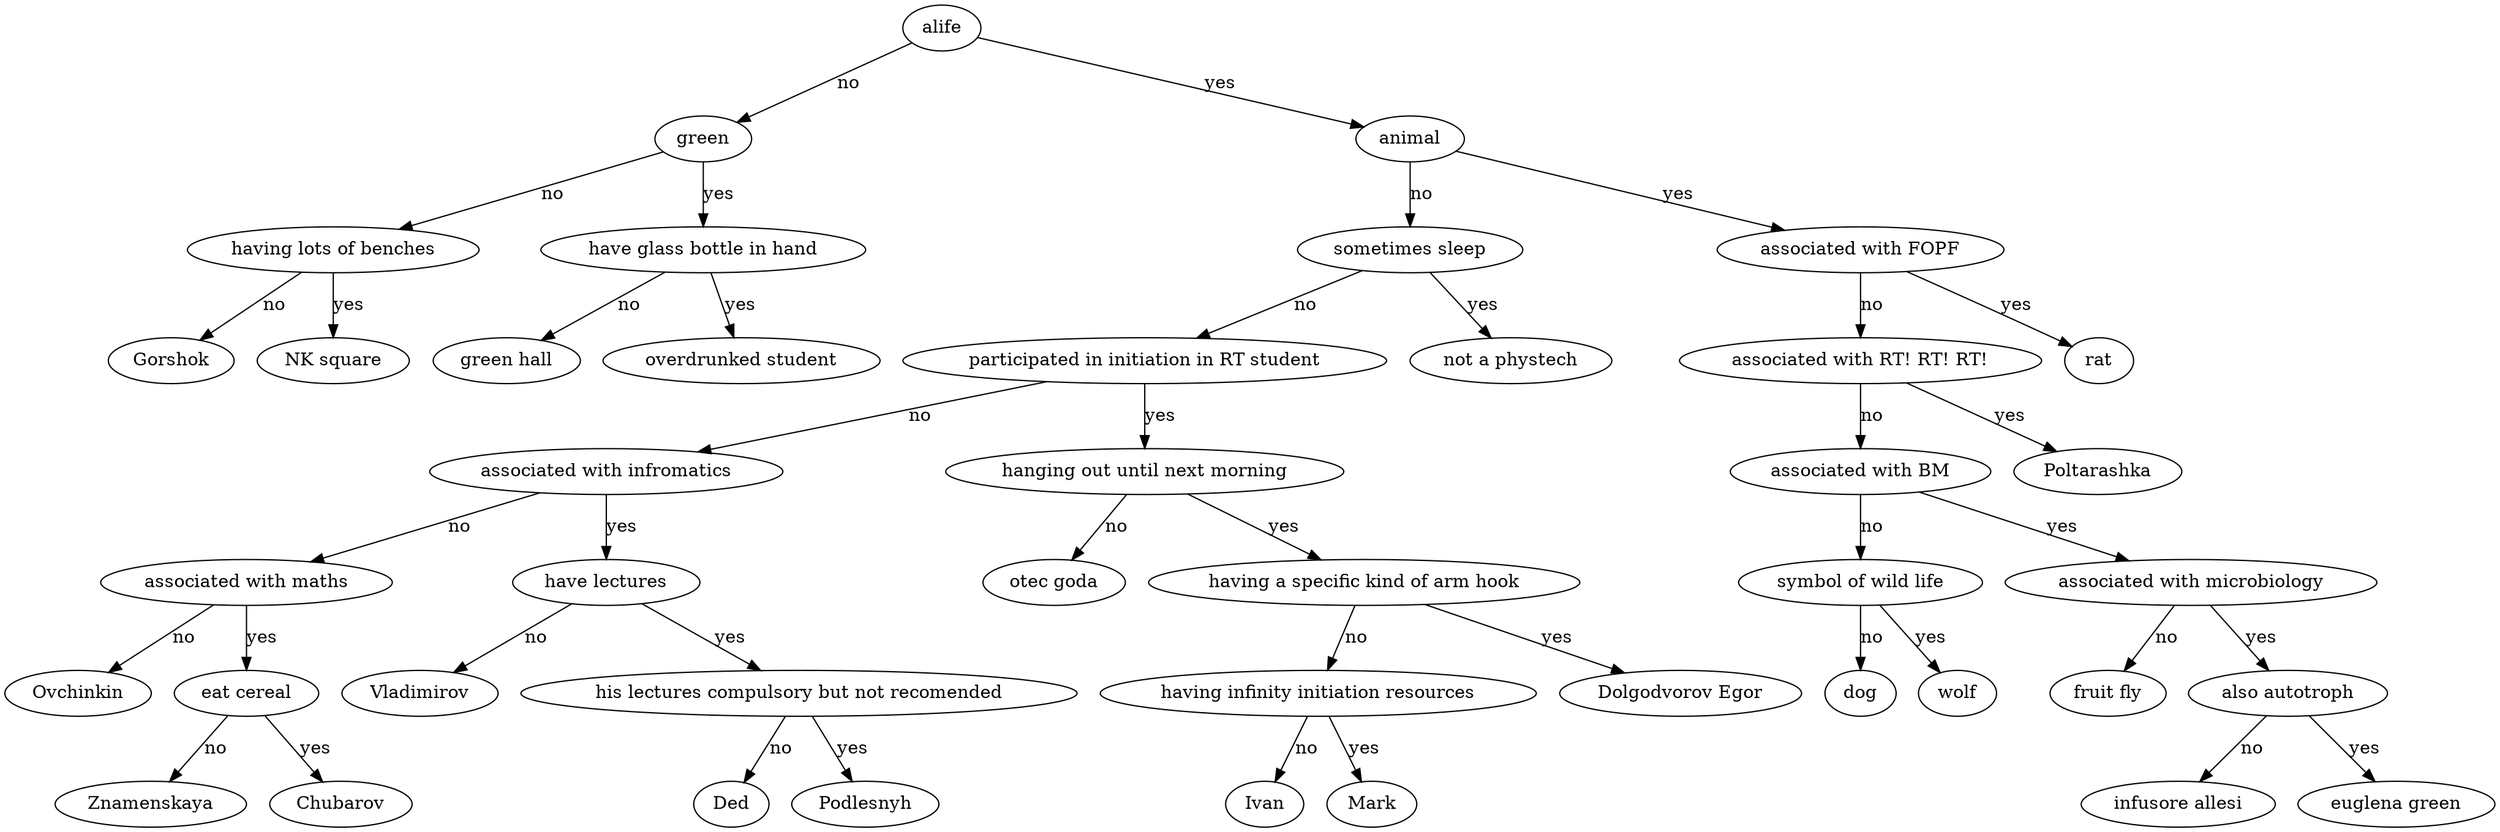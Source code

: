 digraph LIST{
	rankdir = TB;
"alife" -> "green"[label="no"];
"green" -> "having lots of benches"[label="no"];
"having lots of benches" -> "Gorshok"[label="no"];
"having lots of benches" -> "NK square"[label="yes"];
"green" -> "have glass bottle in hand"[label="yes"];
"have glass bottle in hand" -> "green hall"[label="no"];
"have glass bottle in hand" -> "overdrunked student"[label="yes"];
"alife" -> "animal"[label="yes"];
"animal" -> "sometimes sleep"[label="no"];
"sometimes sleep" -> "participated in initiation in RT student"[label="no"];
"participated in initiation in RT student" -> "associated with infromatics"[label="no"];
"associated with infromatics" -> "associated with maths"[label="no"];
"associated with maths" -> "Ovchinkin"[label="no"];
"associated with maths" -> "eat cereal"[label="yes"];
"eat cereal" -> "Znamenskaya"[label="no"];
"eat cereal" -> "Chubarov"[label="yes"];
"associated with infromatics" -> "have lectures"[label="yes"];
"have lectures" -> "Vladimirov"[label="no"];
"have lectures" -> "his lectures compulsory but not recomended"[label="yes"];
"his lectures compulsory but not recomended" -> "Ded"[label="no"];
"his lectures compulsory but not recomended" -> "Podlesnyh"[label="yes"];
"participated in initiation in RT student" -> "hanging out until next morning"[label="yes"];
"hanging out until next morning" -> "otec goda"[label="no"];
"hanging out until next morning" -> "having a specific kind of arm hook"[label="yes"];
"having a specific kind of arm hook" -> "having infinity initiation resources"[label="no"];
"having infinity initiation resources" -> "Ivan"[label="no"];
"having infinity initiation resources" -> "Mark"[label="yes"];
"having a specific kind of arm hook" -> "Dolgodvorov Egor"[label="yes"];
"sometimes sleep" -> "not a phystech"[label="yes"];
"animal" -> "associated with FOPF"[label="yes"];
"associated with FOPF" -> "associated with RT! RT! RT!"[label="no"];
"associated with RT! RT! RT!" -> "associated with BM"[label="no"];
"associated with BM" -> "symbol of wild life"[label="no"];
"symbol of wild life" -> "dog"[label="no"];
"symbol of wild life" -> "wolf"[label="yes"];
"associated with BM" -> "associated with microbiology"[label="yes"];
"associated with microbiology" -> "fruit fly"[label="no"];
"associated with microbiology" -> "also autotroph"[label="yes"];
"also autotroph" -> "infusore allesi"[label="no"];
"also autotroph" -> "euglena green"[label="yes"];
"associated with RT! RT! RT!" -> "Poltarashka"[label="yes"];
"associated with FOPF" -> "rat"[label="yes"];
}
